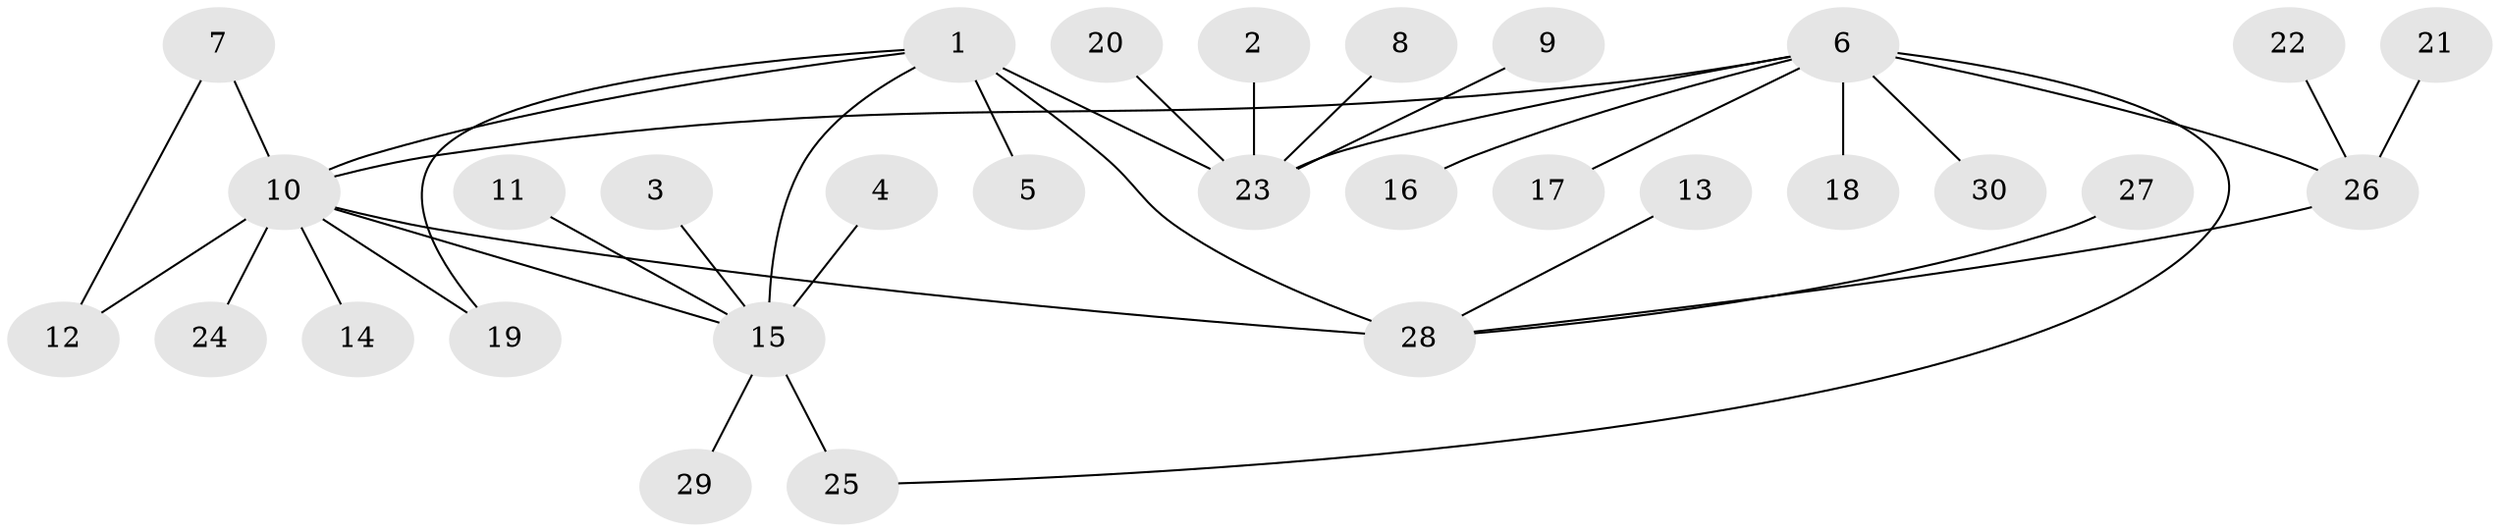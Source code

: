// original degree distribution, {3: 0.06666666666666667, 6: 0.03333333333333333, 9: 0.03333333333333333, 5: 0.06666666666666667, 7: 0.016666666666666666, 4: 0.03333333333333333, 10: 0.016666666666666666, 2: 0.18333333333333332, 1: 0.55}
// Generated by graph-tools (version 1.1) at 2025/50/03/09/25 03:50:27]
// undirected, 30 vertices, 36 edges
graph export_dot {
graph [start="1"]
  node [color=gray90,style=filled];
  1;
  2;
  3;
  4;
  5;
  6;
  7;
  8;
  9;
  10;
  11;
  12;
  13;
  14;
  15;
  16;
  17;
  18;
  19;
  20;
  21;
  22;
  23;
  24;
  25;
  26;
  27;
  28;
  29;
  30;
  1 -- 5 [weight=1.0];
  1 -- 10 [weight=1.0];
  1 -- 15 [weight=2.0];
  1 -- 19 [weight=1.0];
  1 -- 23 [weight=2.0];
  1 -- 28 [weight=2.0];
  2 -- 23 [weight=1.0];
  3 -- 15 [weight=1.0];
  4 -- 15 [weight=1.0];
  6 -- 10 [weight=1.0];
  6 -- 16 [weight=1.0];
  6 -- 17 [weight=1.0];
  6 -- 18 [weight=1.0];
  6 -- 23 [weight=1.0];
  6 -- 25 [weight=1.0];
  6 -- 26 [weight=2.0];
  6 -- 30 [weight=1.0];
  7 -- 10 [weight=1.0];
  7 -- 12 [weight=1.0];
  8 -- 23 [weight=1.0];
  9 -- 23 [weight=1.0];
  10 -- 12 [weight=1.0];
  10 -- 14 [weight=1.0];
  10 -- 15 [weight=1.0];
  10 -- 19 [weight=1.0];
  10 -- 24 [weight=1.0];
  10 -- 28 [weight=1.0];
  11 -- 15 [weight=1.0];
  13 -- 28 [weight=1.0];
  15 -- 25 [weight=2.0];
  15 -- 29 [weight=1.0];
  20 -- 23 [weight=1.0];
  21 -- 26 [weight=1.0];
  22 -- 26 [weight=1.0];
  26 -- 28 [weight=1.0];
  27 -- 28 [weight=1.0];
}
